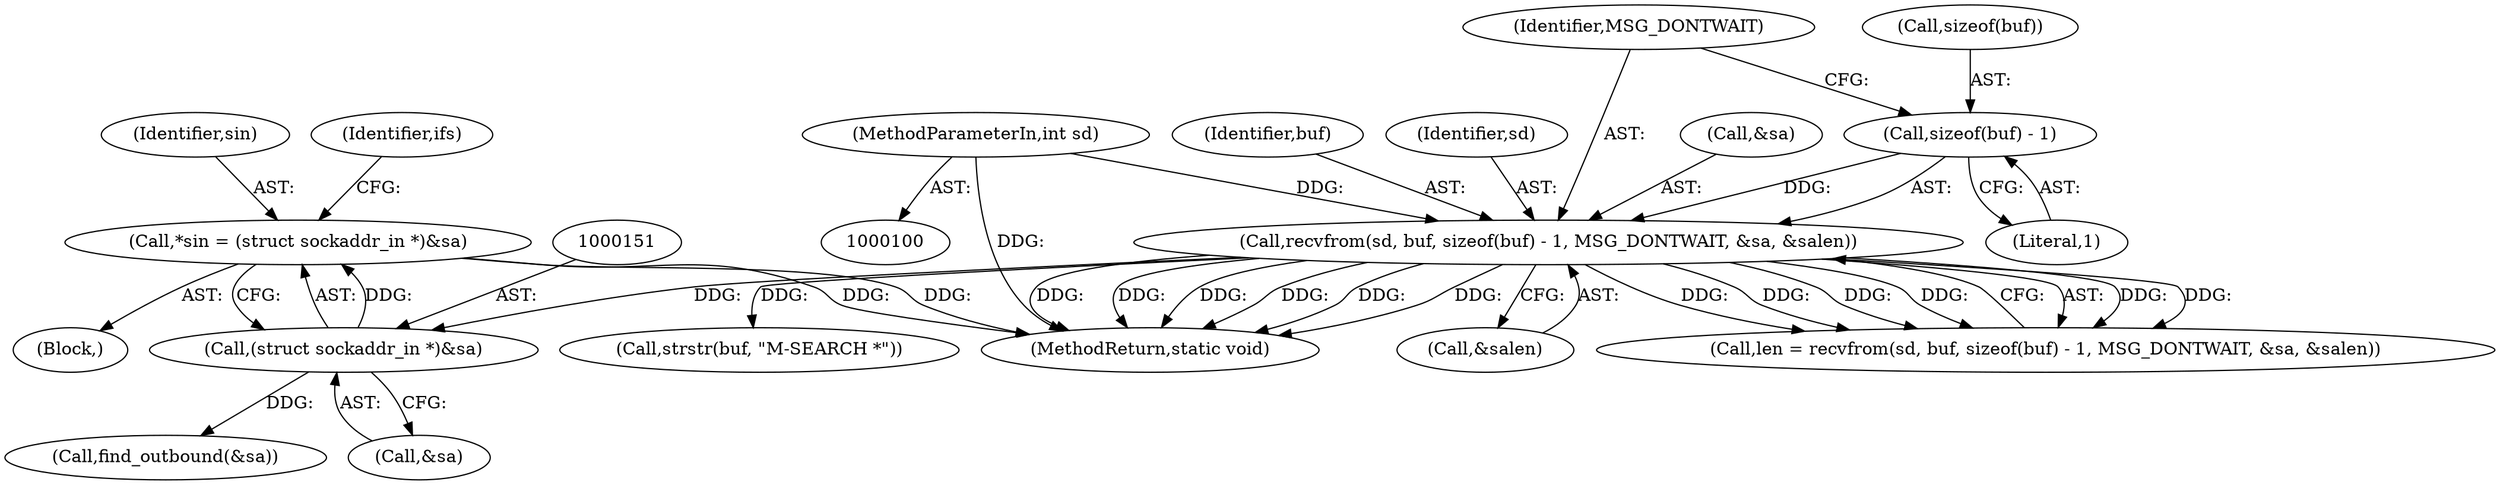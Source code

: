 digraph "0_ssdp-responder_ce04b1f29a137198182f60bbb628d5ceb8171765@pointer" {
"1000148" [label="(Call,*sin = (struct sockaddr_in *)&sa)"];
"1000150" [label="(Call,(struct sockaddr_in *)&sa)"];
"1000114" [label="(Call,recvfrom(sd, buf, sizeof(buf) - 1, MSG_DONTWAIT, &sa, &salen))"];
"1000101" [label="(MethodParameterIn,int sd)"];
"1000117" [label="(Call,sizeof(buf) - 1)"];
"1000116" [label="(Identifier,buf)"];
"1000124" [label="(Call,&salen)"];
"1000156" [label="(Call,find_outbound(&sa))"];
"1000114" [label="(Call,recvfrom(sd, buf, sizeof(buf) - 1, MSG_DONTWAIT, &sa, &salen))"];
"1000150" [label="(Call,(struct sockaddr_in *)&sa)"];
"1000118" [label="(Call,sizeof(buf))"];
"1000155" [label="(Identifier,ifs)"];
"1000152" [label="(Call,&sa)"];
"1000115" [label="(Identifier,sd)"];
"1000142" [label="(Block,)"];
"1000120" [label="(Literal,1)"];
"1000117" [label="(Call,sizeof(buf) - 1)"];
"1000121" [label="(Identifier,MSG_DONTWAIT)"];
"1000112" [label="(Call,len = recvfrom(sd, buf, sizeof(buf) - 1, MSG_DONTWAIT, &sa, &salen))"];
"1000101" [label="(MethodParameterIn,int sd)"];
"1000139" [label="(Call,strstr(buf, \"M-SEARCH *\"))"];
"1000148" [label="(Call,*sin = (struct sockaddr_in *)&sa)"];
"1000149" [label="(Identifier,sin)"];
"1000122" [label="(Call,&sa)"];
"1000270" [label="(MethodReturn,static void)"];
"1000148" -> "1000142"  [label="AST: "];
"1000148" -> "1000150"  [label="CFG: "];
"1000149" -> "1000148"  [label="AST: "];
"1000150" -> "1000148"  [label="AST: "];
"1000155" -> "1000148"  [label="CFG: "];
"1000148" -> "1000270"  [label="DDG: "];
"1000148" -> "1000270"  [label="DDG: "];
"1000150" -> "1000148"  [label="DDG: "];
"1000150" -> "1000152"  [label="CFG: "];
"1000151" -> "1000150"  [label="AST: "];
"1000152" -> "1000150"  [label="AST: "];
"1000114" -> "1000150"  [label="DDG: "];
"1000150" -> "1000156"  [label="DDG: "];
"1000114" -> "1000112"  [label="AST: "];
"1000114" -> "1000124"  [label="CFG: "];
"1000115" -> "1000114"  [label="AST: "];
"1000116" -> "1000114"  [label="AST: "];
"1000117" -> "1000114"  [label="AST: "];
"1000121" -> "1000114"  [label="AST: "];
"1000122" -> "1000114"  [label="AST: "];
"1000124" -> "1000114"  [label="AST: "];
"1000112" -> "1000114"  [label="CFG: "];
"1000114" -> "1000270"  [label="DDG: "];
"1000114" -> "1000270"  [label="DDG: "];
"1000114" -> "1000270"  [label="DDG: "];
"1000114" -> "1000270"  [label="DDG: "];
"1000114" -> "1000270"  [label="DDG: "];
"1000114" -> "1000270"  [label="DDG: "];
"1000114" -> "1000112"  [label="DDG: "];
"1000114" -> "1000112"  [label="DDG: "];
"1000114" -> "1000112"  [label="DDG: "];
"1000114" -> "1000112"  [label="DDG: "];
"1000114" -> "1000112"  [label="DDG: "];
"1000114" -> "1000112"  [label="DDG: "];
"1000101" -> "1000114"  [label="DDG: "];
"1000117" -> "1000114"  [label="DDG: "];
"1000114" -> "1000139"  [label="DDG: "];
"1000101" -> "1000100"  [label="AST: "];
"1000101" -> "1000270"  [label="DDG: "];
"1000117" -> "1000120"  [label="CFG: "];
"1000118" -> "1000117"  [label="AST: "];
"1000120" -> "1000117"  [label="AST: "];
"1000121" -> "1000117"  [label="CFG: "];
}
